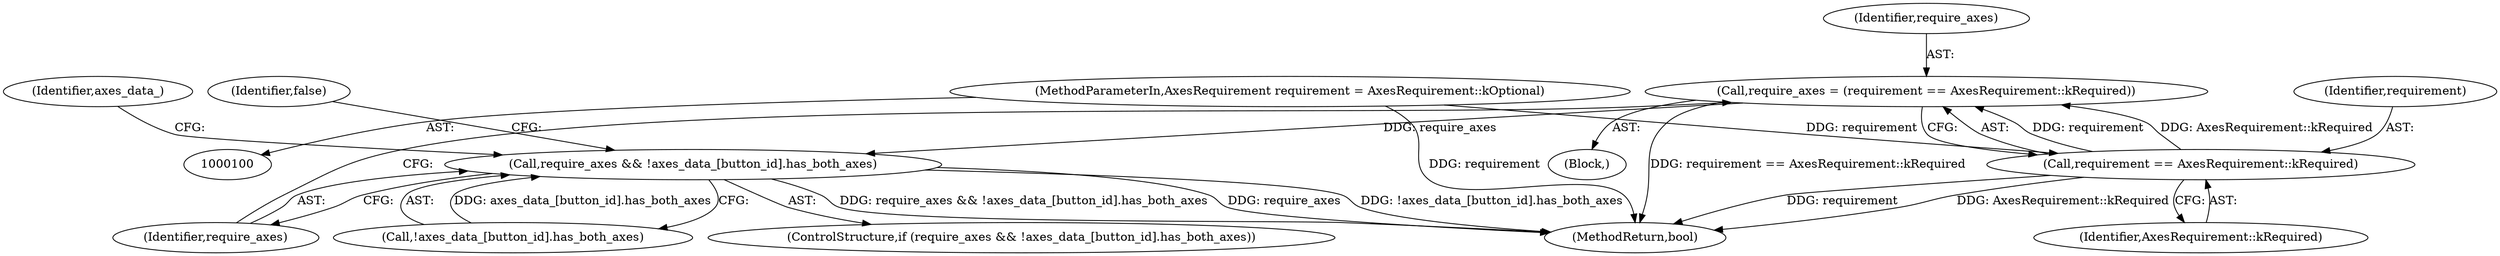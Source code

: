 digraph "1_Chrome_79708b391b2e91d63b5d009ec6202c7d7ededf93_3@del" {
"1000111" [label="(Call,require_axes = (requirement == AxesRequirement::kRequired))"];
"1000113" [label="(Call,requirement == AxesRequirement::kRequired)"];
"1000102" [label="(MethodParameterIn,AxesRequirement requirement = AxesRequirement::kOptional)"];
"1000117" [label="(Call,require_axes && !axes_data_[button_id].has_both_axes)"];
"1000112" [label="(Identifier,require_axes)"];
"1000103" [label="(Block,)"];
"1000117" [label="(Call,require_axes && !axes_data_[button_id].has_both_axes)"];
"1000126" [label="(Identifier,false)"];
"1000129" [label="(Identifier,axes_data_)"];
"1000114" [label="(Identifier,requirement)"];
"1000135" [label="(MethodReturn,bool)"];
"1000102" [label="(MethodParameterIn,AxesRequirement requirement = AxesRequirement::kOptional)"];
"1000111" [label="(Call,require_axes = (requirement == AxesRequirement::kRequired))"];
"1000115" [label="(Identifier,AxesRequirement::kRequired)"];
"1000118" [label="(Identifier,require_axes)"];
"1000119" [label="(Call,!axes_data_[button_id].has_both_axes)"];
"1000116" [label="(ControlStructure,if (require_axes && !axes_data_[button_id].has_both_axes))"];
"1000113" [label="(Call,requirement == AxesRequirement::kRequired)"];
"1000111" -> "1000103"  [label="AST: "];
"1000111" -> "1000113"  [label="CFG: "];
"1000112" -> "1000111"  [label="AST: "];
"1000113" -> "1000111"  [label="AST: "];
"1000118" -> "1000111"  [label="CFG: "];
"1000111" -> "1000135"  [label="DDG: requirement == AxesRequirement::kRequired"];
"1000113" -> "1000111"  [label="DDG: requirement"];
"1000113" -> "1000111"  [label="DDG: AxesRequirement::kRequired"];
"1000111" -> "1000117"  [label="DDG: require_axes"];
"1000113" -> "1000115"  [label="CFG: "];
"1000114" -> "1000113"  [label="AST: "];
"1000115" -> "1000113"  [label="AST: "];
"1000113" -> "1000135"  [label="DDG: requirement"];
"1000113" -> "1000135"  [label="DDG: AxesRequirement::kRequired"];
"1000102" -> "1000113"  [label="DDG: requirement"];
"1000102" -> "1000100"  [label="AST: "];
"1000102" -> "1000135"  [label="DDG: requirement"];
"1000117" -> "1000116"  [label="AST: "];
"1000117" -> "1000118"  [label="CFG: "];
"1000117" -> "1000119"  [label="CFG: "];
"1000118" -> "1000117"  [label="AST: "];
"1000119" -> "1000117"  [label="AST: "];
"1000126" -> "1000117"  [label="CFG: "];
"1000129" -> "1000117"  [label="CFG: "];
"1000117" -> "1000135"  [label="DDG: require_axes && !axes_data_[button_id].has_both_axes"];
"1000117" -> "1000135"  [label="DDG: require_axes"];
"1000117" -> "1000135"  [label="DDG: !axes_data_[button_id].has_both_axes"];
"1000119" -> "1000117"  [label="DDG: axes_data_[button_id].has_both_axes"];
}
